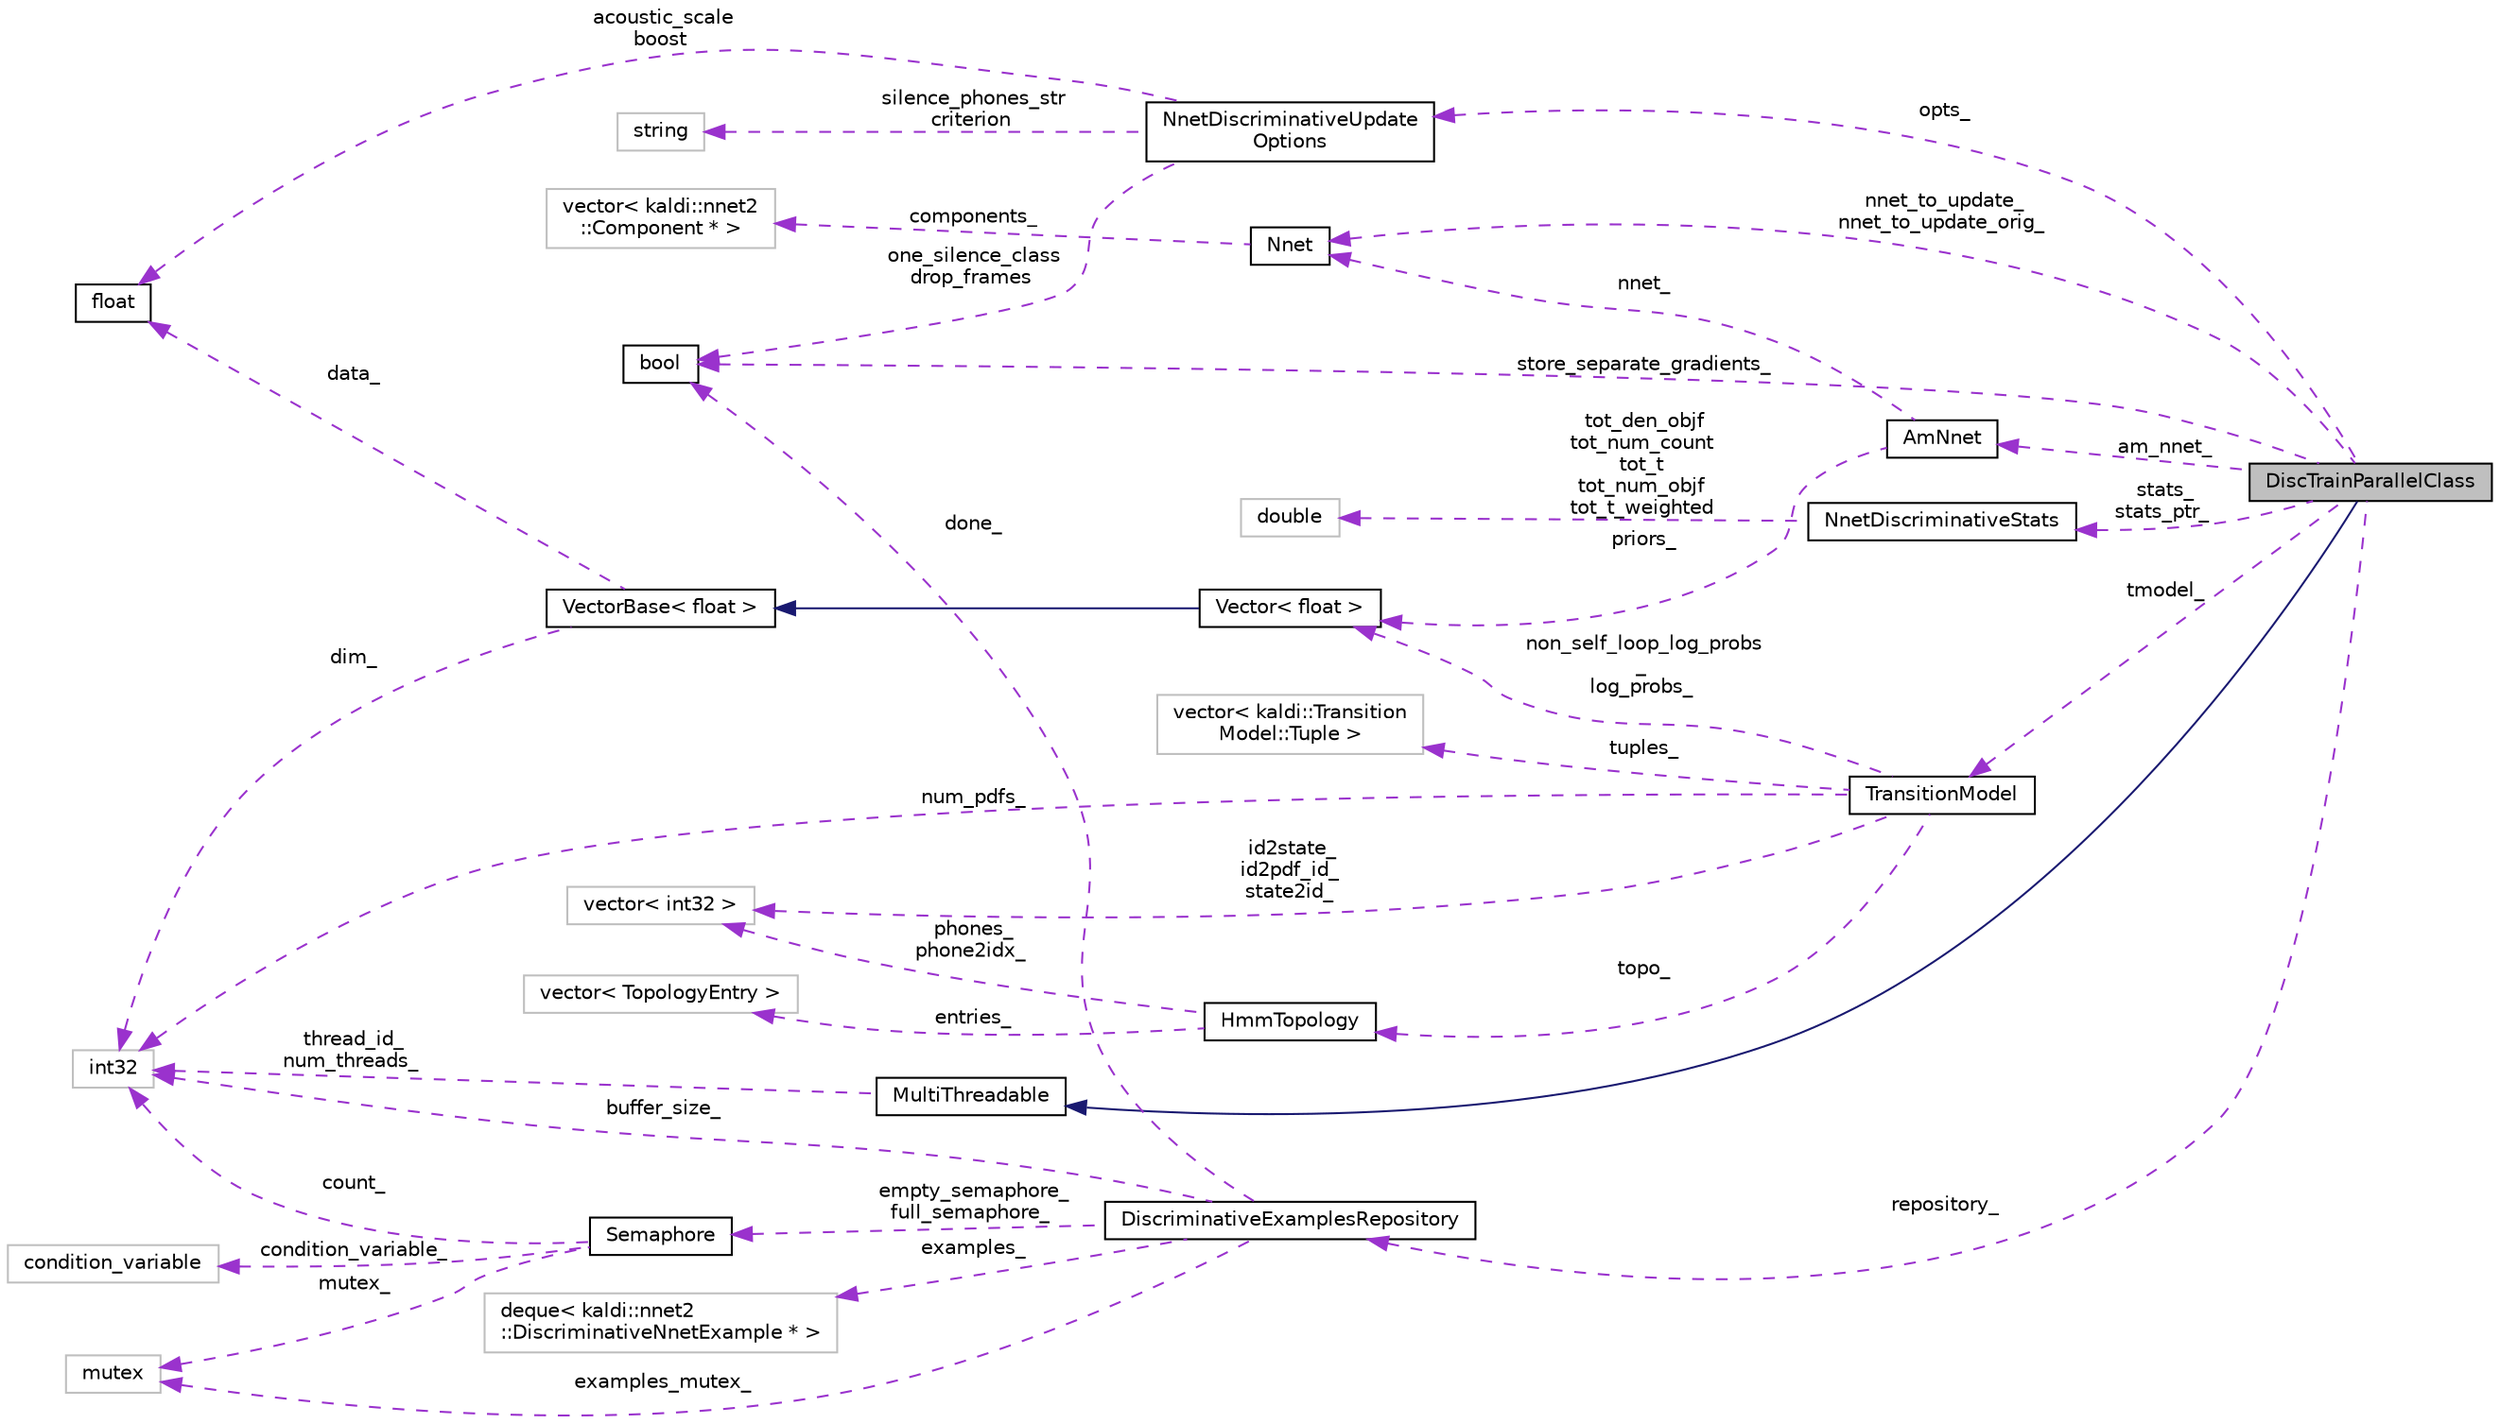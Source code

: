 digraph "DiscTrainParallelClass"
{
  edge [fontname="Helvetica",fontsize="10",labelfontname="Helvetica",labelfontsize="10"];
  node [fontname="Helvetica",fontsize="10",shape=record];
  rankdir="LR";
  Node2 [label="DiscTrainParallelClass",height=0.2,width=0.4,color="black", fillcolor="grey75", style="filled", fontcolor="black"];
  Node3 -> Node2 [dir="back",color="midnightblue",fontsize="10",style="solid",fontname="Helvetica"];
  Node3 [label="MultiThreadable",height=0.2,width=0.4,color="black", fillcolor="white", style="filled",URL="$classkaldi_1_1MultiThreadable.html"];
  Node4 -> Node3 [dir="back",color="darkorchid3",fontsize="10",style="dashed",label=" thread_id_\nnum_threads_" ,fontname="Helvetica"];
  Node4 [label="int32",height=0.2,width=0.4,color="grey75", fillcolor="white", style="filled"];
  Node5 -> Node2 [dir="back",color="darkorchid3",fontsize="10",style="dashed",label=" am_nnet_" ,fontname="Helvetica"];
  Node5 [label="AmNnet",height=0.2,width=0.4,color="black", fillcolor="white", style="filled",URL="$classkaldi_1_1nnet2_1_1AmNnet.html"];
  Node6 -> Node5 [dir="back",color="darkorchid3",fontsize="10",style="dashed",label=" priors_" ,fontname="Helvetica"];
  Node6 [label="Vector\< float \>",height=0.2,width=0.4,color="black", fillcolor="white", style="filled",URL="$classkaldi_1_1Vector.html"];
  Node7 -> Node6 [dir="back",color="midnightblue",fontsize="10",style="solid",fontname="Helvetica"];
  Node7 [label="VectorBase\< float \>",height=0.2,width=0.4,color="black", fillcolor="white", style="filled",URL="$classkaldi_1_1VectorBase.html"];
  Node8 -> Node7 [dir="back",color="darkorchid3",fontsize="10",style="dashed",label=" data_" ,fontname="Helvetica"];
  Node8 [label="float",height=0.2,width=0.4,color="black", fillcolor="white", style="filled",URL="$classfloat.html"];
  Node4 -> Node7 [dir="back",color="darkorchid3",fontsize="10",style="dashed",label=" dim_" ,fontname="Helvetica"];
  Node9 -> Node5 [dir="back",color="darkorchid3",fontsize="10",style="dashed",label=" nnet_" ,fontname="Helvetica"];
  Node9 [label="Nnet",height=0.2,width=0.4,color="black", fillcolor="white", style="filled",URL="$classkaldi_1_1nnet2_1_1Nnet.html"];
  Node10 -> Node9 [dir="back",color="darkorchid3",fontsize="10",style="dashed",label=" components_" ,fontname="Helvetica"];
  Node10 [label="vector\< kaldi::nnet2\l::Component * \>",height=0.2,width=0.4,color="grey75", fillcolor="white", style="filled"];
  Node11 -> Node2 [dir="back",color="darkorchid3",fontsize="10",style="dashed",label=" repository_" ,fontname="Helvetica"];
  Node11 [label="DiscriminativeExamplesRepository",height=0.2,width=0.4,color="black", fillcolor="white", style="filled",URL="$classkaldi_1_1nnet2_1_1DiscriminativeExamplesRepository.html",tooltip="This struct stores neural net training examples to be used in multi-threaded training. "];
  Node12 -> Node11 [dir="back",color="darkorchid3",fontsize="10",style="dashed",label=" examples_" ,fontname="Helvetica"];
  Node12 [label="deque\< kaldi::nnet2\l::DiscriminativeNnetExample * \>",height=0.2,width=0.4,color="grey75", fillcolor="white", style="filled"];
  Node13 -> Node11 [dir="back",color="darkorchid3",fontsize="10",style="dashed",label=" examples_mutex_" ,fontname="Helvetica"];
  Node13 [label="mutex",height=0.2,width=0.4,color="grey75", fillcolor="white", style="filled"];
  Node14 -> Node11 [dir="back",color="darkorchid3",fontsize="10",style="dashed",label=" empty_semaphore_\nfull_semaphore_" ,fontname="Helvetica"];
  Node14 [label="Semaphore",height=0.2,width=0.4,color="black", fillcolor="white", style="filled",URL="$classkaldi_1_1Semaphore.html"];
  Node15 -> Node14 [dir="back",color="darkorchid3",fontsize="10",style="dashed",label=" condition_variable_" ,fontname="Helvetica"];
  Node15 [label="condition_variable",height=0.2,width=0.4,color="grey75", fillcolor="white", style="filled"];
  Node13 -> Node14 [dir="back",color="darkorchid3",fontsize="10",style="dashed",label=" mutex_" ,fontname="Helvetica"];
  Node4 -> Node14 [dir="back",color="darkorchid3",fontsize="10",style="dashed",label=" count_" ,fontname="Helvetica"];
  Node16 -> Node11 [dir="back",color="darkorchid3",fontsize="10",style="dashed",label=" done_" ,fontname="Helvetica"];
  Node16 [label="bool",height=0.2,width=0.4,color="black", fillcolor="white", style="filled",URL="$classbool.html"];
  Node4 -> Node11 [dir="back",color="darkorchid3",fontsize="10",style="dashed",label=" buffer_size_" ,fontname="Helvetica"];
  Node16 -> Node2 [dir="back",color="darkorchid3",fontsize="10",style="dashed",label=" store_separate_gradients_" ,fontname="Helvetica"];
  Node17 -> Node2 [dir="back",color="darkorchid3",fontsize="10",style="dashed",label=" opts_" ,fontname="Helvetica"];
  Node17 [label="NnetDiscriminativeUpdate\lOptions",height=0.2,width=0.4,color="black", fillcolor="white", style="filled",URL="$structkaldi_1_1nnet2_1_1NnetDiscriminativeUpdateOptions.html"];
  Node8 -> Node17 [dir="back",color="darkorchid3",fontsize="10",style="dashed",label=" acoustic_scale\nboost" ,fontname="Helvetica"];
  Node16 -> Node17 [dir="back",color="darkorchid3",fontsize="10",style="dashed",label=" one_silence_class\ndrop_frames" ,fontname="Helvetica"];
  Node18 -> Node17 [dir="back",color="darkorchid3",fontsize="10",style="dashed",label=" silence_phones_str\ncriterion" ,fontname="Helvetica"];
  Node18 [label="string",height=0.2,width=0.4,color="grey75", fillcolor="white", style="filled"];
  Node19 -> Node2 [dir="back",color="darkorchid3",fontsize="10",style="dashed",label=" stats_\nstats_ptr_" ,fontname="Helvetica"];
  Node19 [label="NnetDiscriminativeStats",height=0.2,width=0.4,color="black", fillcolor="white", style="filled",URL="$structkaldi_1_1nnet2_1_1NnetDiscriminativeStats.html"];
  Node20 -> Node19 [dir="back",color="darkorchid3",fontsize="10",style="dashed",label=" tot_den_objf\ntot_num_count\ntot_t\ntot_num_objf\ntot_t_weighted" ,fontname="Helvetica"];
  Node20 [label="double",height=0.2,width=0.4,color="grey75", fillcolor="white", style="filled"];
  Node9 -> Node2 [dir="back",color="darkorchid3",fontsize="10",style="dashed",label=" nnet_to_update_\nnnet_to_update_orig_" ,fontname="Helvetica"];
  Node21 -> Node2 [dir="back",color="darkorchid3",fontsize="10",style="dashed",label=" tmodel_" ,fontname="Helvetica"];
  Node21 [label="TransitionModel",height=0.2,width=0.4,color="black", fillcolor="white", style="filled",URL="$classkaldi_1_1TransitionModel.html"];
  Node22 -> Node21 [dir="back",color="darkorchid3",fontsize="10",style="dashed",label=" topo_" ,fontname="Helvetica"];
  Node22 [label="HmmTopology",height=0.2,width=0.4,color="black", fillcolor="white", style="filled",URL="$classkaldi_1_1HmmTopology.html",tooltip="A class for storing topology information for phones. "];
  Node23 -> Node22 [dir="back",color="darkorchid3",fontsize="10",style="dashed",label=" phones_\nphone2idx_" ,fontname="Helvetica"];
  Node23 [label="vector\< int32 \>",height=0.2,width=0.4,color="grey75", fillcolor="white", style="filled"];
  Node24 -> Node22 [dir="back",color="darkorchid3",fontsize="10",style="dashed",label=" entries_" ,fontname="Helvetica"];
  Node24 [label="vector\< TopologyEntry \>",height=0.2,width=0.4,color="grey75", fillcolor="white", style="filled"];
  Node23 -> Node21 [dir="back",color="darkorchid3",fontsize="10",style="dashed",label=" id2state_\nid2pdf_id_\nstate2id_" ,fontname="Helvetica"];
  Node25 -> Node21 [dir="back",color="darkorchid3",fontsize="10",style="dashed",label=" tuples_" ,fontname="Helvetica"];
  Node25 [label="vector\< kaldi::Transition\lModel::Tuple \>",height=0.2,width=0.4,color="grey75", fillcolor="white", style="filled"];
  Node6 -> Node21 [dir="back",color="darkorchid3",fontsize="10",style="dashed",label=" non_self_loop_log_probs\l_\nlog_probs_" ,fontname="Helvetica"];
  Node4 -> Node21 [dir="back",color="darkorchid3",fontsize="10",style="dashed",label=" num_pdfs_" ,fontname="Helvetica"];
}
